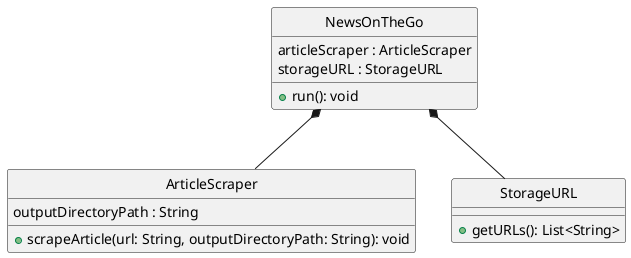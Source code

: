 @startuml
'https://plantuml.com/class-diagram

hide circle

class ArticleScraper {
    outputDirectoryPath : String
    +scrapeArticle(url: String, outputDirectoryPath: String): void
}

class NewsOnTheGo {
    articleScraper : ArticleScraper
    storageURL : StorageURL
    +run(): void
}

class StorageURL {
    +getURLs(): List<String>
}

NewsOnTheGo *-- ArticleScraper
NewsOnTheGo *-- StorageURL

@enduml
